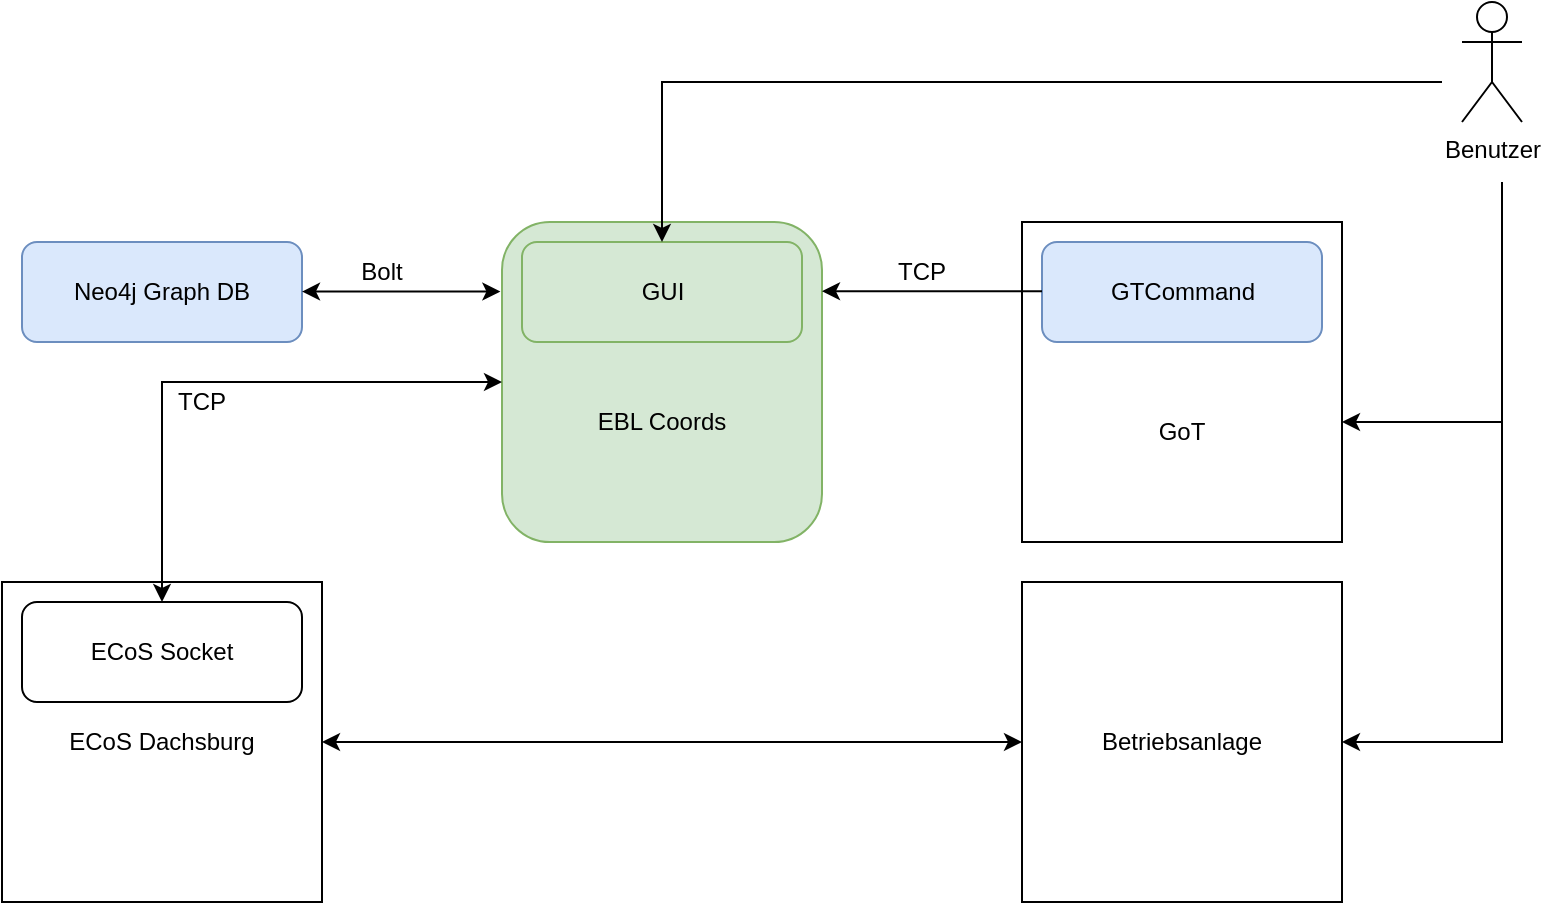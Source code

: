 <mxfile version="23.1.5" type="github">
  <diagram id="R2lEEEUBdFMjLlhIrx00" name="Page-1">
    <mxGraphModel dx="1418" dy="765" grid="1" gridSize="10" guides="1" tooltips="1" connect="1" arrows="1" fold="1" page="1" pageScale="1" pageWidth="850" pageHeight="1100" math="0" shadow="0" extFonts="Permanent Marker^https://fonts.googleapis.com/css?family=Permanent+Marker">
      <root>
        <mxCell id="0" />
        <mxCell id="1" parent="0" />
        <mxCell id="fMTY6dP0-OxVozK_XPVq-3" value="ECoS Dachsburg" style="rounded=0;whiteSpace=wrap;html=1;" vertex="1" parent="1">
          <mxGeometry x="50" y="340" width="160" height="160" as="geometry" />
        </mxCell>
        <mxCell id="fMTY6dP0-OxVozK_XPVq-10" value="ECoS Socket" style="rounded=1;whiteSpace=wrap;html=1;" vertex="1" parent="1">
          <mxGeometry x="60" y="350" width="140" height="50" as="geometry" />
        </mxCell>
        <mxCell id="fMTY6dP0-OxVozK_XPVq-6" value="" style="rounded=0;whiteSpace=wrap;html=1;" vertex="1" parent="1">
          <mxGeometry x="560" y="160" width="160" height="160" as="geometry" />
        </mxCell>
        <mxCell id="D924VpzKZGNG5bENjpo5-1" value="" style="rounded=1;whiteSpace=wrap;html=1;container=0;fillColor=#d5e8d4;strokeColor=#82b366;" parent="1" vertex="1">
          <mxGeometry x="300" y="160" width="160" height="160" as="geometry" />
        </mxCell>
        <mxCell id="D924VpzKZGNG5bENjpo5-24" value="Bolt" style="text;html=1;strokeColor=none;fillColor=none;align=center;verticalAlign=middle;whiteSpace=wrap;rounded=0;" parent="1" vertex="1">
          <mxGeometry x="210" y="170" width="60" height="30" as="geometry" />
        </mxCell>
        <mxCell id="D924VpzKZGNG5bENjpo5-25" value="TCP" style="text;html=1;strokeColor=none;fillColor=none;align=center;verticalAlign=middle;whiteSpace=wrap;rounded=0;" parent="1" vertex="1">
          <mxGeometry x="480" y="170" width="60" height="30" as="geometry" />
        </mxCell>
        <mxCell id="D924VpzKZGNG5bENjpo5-26" value="TCP" style="text;html=1;strokeColor=none;fillColor=none;align=center;verticalAlign=middle;whiteSpace=wrap;rounded=0;" parent="1" vertex="1">
          <mxGeometry x="120" y="234.63" width="60" height="30" as="geometry" />
        </mxCell>
        <mxCell id="D924VpzKZGNG5bENjpo5-27" value="" style="group" parent="1" vertex="1" connectable="0">
          <mxGeometry x="310" y="170" width="140" height="50" as="geometry" />
        </mxCell>
        <mxCell id="D924VpzKZGNG5bENjpo5-20" value="" style="rounded=1;whiteSpace=wrap;html=1;container=0;fillColor=#d5e8d4;strokeColor=#82b366;" parent="D924VpzKZGNG5bENjpo5-27" vertex="1">
          <mxGeometry width="140" height="50" as="geometry" />
        </mxCell>
        <mxCell id="D924VpzKZGNG5bENjpo5-21" value="GUI" style="text;html=1;strokeColor=none;fillColor=none;align=center;verticalAlign=middle;whiteSpace=wrap;rounded=0;container=0;" parent="D924VpzKZGNG5bENjpo5-27" vertex="1">
          <mxGeometry x="52.5" y="18.754" width="35" height="12.5" as="geometry" />
        </mxCell>
        <mxCell id="D924VpzKZGNG5bENjpo5-2" value="" style="rounded=1;whiteSpace=wrap;html=1;container=0;fillColor=#dae8fc;strokeColor=#6c8ebf;" parent="1" vertex="1">
          <mxGeometry x="60" y="170" width="140" height="50" as="geometry" />
        </mxCell>
        <mxCell id="D924VpzKZGNG5bENjpo5-5" value="Neo4j Graph DB" style="text;html=1;strokeColor=none;fillColor=none;align=center;verticalAlign=middle;whiteSpace=wrap;rounded=0;container=0;" parent="1" vertex="1">
          <mxGeometry x="80" y="190.5" width="100" height="9" as="geometry" />
        </mxCell>
        <mxCell id="D924VpzKZGNG5bENjpo5-4" value="EBL Coords" style="text;html=1;strokeColor=none;fillColor=none;align=center;verticalAlign=middle;whiteSpace=wrap;rounded=0;container=0;" parent="1" vertex="1">
          <mxGeometry x="330" y="255.37" width="100" height="9.26" as="geometry" />
        </mxCell>
        <mxCell id="h1dROa-oCrlwzKsg0-FX-8" value="" style="group" parent="1" vertex="1" connectable="0">
          <mxGeometry x="570" y="170" width="140" height="50" as="geometry" />
        </mxCell>
        <mxCell id="h1dROa-oCrlwzKsg0-FX-9" value="" style="rounded=1;whiteSpace=wrap;html=1;container=0;fillColor=#dae8fc;strokeColor=#6c8ebf;" parent="h1dROa-oCrlwzKsg0-FX-8" vertex="1">
          <mxGeometry width="140" height="50" as="geometry" />
        </mxCell>
        <mxCell id="h1dROa-oCrlwzKsg0-FX-10" value="GTCommand" style="text;html=1;strokeColor=none;fillColor=none;align=center;verticalAlign=middle;whiteSpace=wrap;rounded=0;container=0;" parent="h1dROa-oCrlwzKsg0-FX-8" vertex="1">
          <mxGeometry x="52.5" y="18.754" width="35" height="12.5" as="geometry" />
        </mxCell>
        <mxCell id="D924VpzKZGNG5bENjpo5-17" value="" style="endArrow=classic;html=1;rounded=0;exitX=0;exitY=0.5;exitDx=0;exitDy=0;" parent="1" edge="1">
          <mxGeometry width="50" height="50" relative="1" as="geometry">
            <mxPoint x="570" y="194.62" as="sourcePoint" />
            <mxPoint x="460" y="194.62" as="targetPoint" />
          </mxGeometry>
        </mxCell>
        <mxCell id="h1dROa-oCrlwzKsg0-FX-14" value="Benutzer" style="shape=umlActor;verticalLabelPosition=bottom;verticalAlign=top;html=1;outlineConnect=0;" parent="1" vertex="1">
          <mxGeometry x="780" y="50" width="30" height="60" as="geometry" />
        </mxCell>
        <mxCell id="h1dROa-oCrlwzKsg0-FX-17" value="" style="endArrow=classic;html=1;rounded=0;" parent="1" target="D924VpzKZGNG5bENjpo5-20" edge="1">
          <mxGeometry width="50" height="50" relative="1" as="geometry">
            <mxPoint x="770" y="90" as="sourcePoint" />
            <mxPoint x="640" y="50" as="targetPoint" />
            <Array as="points">
              <mxPoint x="380" y="90" />
            </Array>
          </mxGeometry>
        </mxCell>
        <mxCell id="h1dROa-oCrlwzKsg0-FX-18" value="" style="endArrow=classic;html=1;rounded=0;" parent="1" edge="1">
          <mxGeometry width="50" height="50" relative="1" as="geometry">
            <mxPoint x="800" y="140" as="sourcePoint" />
            <mxPoint x="720" y="260" as="targetPoint" />
            <Array as="points">
              <mxPoint x="800" y="260" />
            </Array>
          </mxGeometry>
        </mxCell>
        <mxCell id="h1dROa-oCrlwzKsg0-FX-19" value="" style="endArrow=classic;html=1;rounded=0;entryX=1;entryY=0.5;entryDx=0;entryDy=0;" parent="1" target="fMTY6dP0-OxVozK_XPVq-8" edge="1">
          <mxGeometry width="50" height="50" relative="1" as="geometry">
            <mxPoint x="800" y="140" as="sourcePoint" />
            <mxPoint x="785" y="470" as="targetPoint" />
            <Array as="points">
              <mxPoint x="800" y="420" />
            </Array>
          </mxGeometry>
        </mxCell>
        <mxCell id="fMTY6dP0-OxVozK_XPVq-7" value="GoT" style="text;html=1;align=center;verticalAlign=middle;whiteSpace=wrap;rounded=0;" vertex="1" parent="1">
          <mxGeometry x="610" y="250" width="60" height="30" as="geometry" />
        </mxCell>
        <mxCell id="fMTY6dP0-OxVozK_XPVq-8" value="Betriebsanlage" style="rounded=0;whiteSpace=wrap;html=1;" vertex="1" parent="1">
          <mxGeometry x="560" y="340" width="160" height="160" as="geometry" />
        </mxCell>
        <mxCell id="fMTY6dP0-OxVozK_XPVq-13" value="" style="endArrow=classic;startArrow=classic;html=1;rounded=0;exitX=1;exitY=0.5;exitDx=0;exitDy=0;" edge="1" parent="1" source="fMTY6dP0-OxVozK_XPVq-3" target="fMTY6dP0-OxVozK_XPVq-8">
          <mxGeometry width="50" height="50" relative="1" as="geometry">
            <mxPoint x="240" y="470" as="sourcePoint" />
            <mxPoint x="290" y="420" as="targetPoint" />
          </mxGeometry>
        </mxCell>
        <mxCell id="fMTY6dP0-OxVozK_XPVq-14" value="" style="endArrow=classic;startArrow=classic;html=1;rounded=0;entryX=0;entryY=0.5;entryDx=0;entryDy=0;exitX=0.5;exitY=0;exitDx=0;exitDy=0;" edge="1" parent="1" source="fMTY6dP0-OxVozK_XPVq-10" target="D924VpzKZGNG5bENjpo5-1">
          <mxGeometry width="50" height="50" relative="1" as="geometry">
            <mxPoint x="150" y="314.63" as="sourcePoint" />
            <mxPoint x="200" y="264.63" as="targetPoint" />
            <Array as="points">
              <mxPoint x="130" y="240" />
            </Array>
          </mxGeometry>
        </mxCell>
        <mxCell id="fMTY6dP0-OxVozK_XPVq-20" value="" style="endArrow=classic;startArrow=classic;html=1;rounded=0;entryX=-0.005;entryY=0.25;entryDx=0;entryDy=0;entryPerimeter=0;" edge="1" parent="1">
          <mxGeometry width="50" height="50" relative="1" as="geometry">
            <mxPoint x="200" y="194.782" as="sourcePoint" />
            <mxPoint x="299.2" y="194.78" as="targetPoint" />
          </mxGeometry>
        </mxCell>
      </root>
    </mxGraphModel>
  </diagram>
</mxfile>
